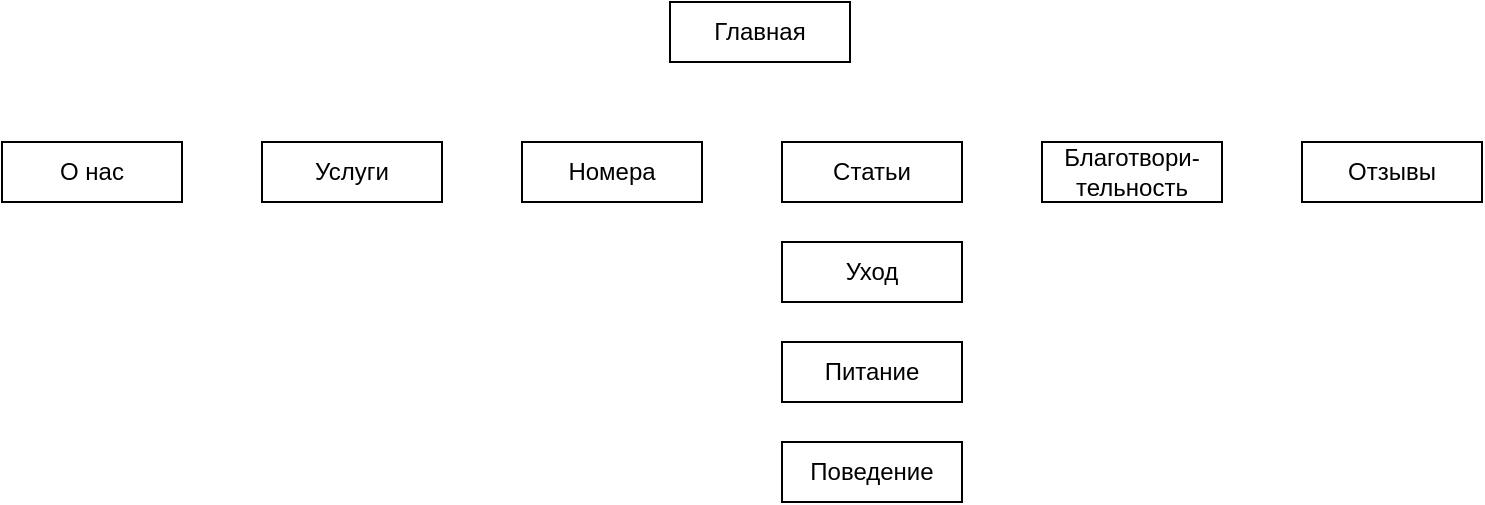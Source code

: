 <mxfile version="26.2.14">
  <diagram name="Страница — 1" id="ZcDoEtynkYB_oe8wxC-U">
    <mxGraphModel dx="1042" dy="535" grid="1" gridSize="10" guides="1" tooltips="1" connect="1" arrows="1" fold="1" page="1" pageScale="1" pageWidth="827" pageHeight="1169" math="0" shadow="0">
      <root>
        <mxCell id="0" />
        <mxCell id="1" parent="0" />
        <mxCell id="LaRmLQS7ZJh0L9k7J_2K-1" value="Главная" style="rounded=0;whiteSpace=wrap;html=1;" parent="1" vertex="1">
          <mxGeometry x="374" y="30" width="90" height="30" as="geometry" />
        </mxCell>
        <mxCell id="LaRmLQS7ZJh0L9k7J_2K-2" value="Благотвори-тельность" style="rounded=0;whiteSpace=wrap;html=1;" parent="1" vertex="1">
          <mxGeometry x="560" y="100" width="90" height="30" as="geometry" />
        </mxCell>
        <mxCell id="LaRmLQS7ZJh0L9k7J_2K-3" value="О нас" style="rounded=0;whiteSpace=wrap;html=1;" parent="1" vertex="1">
          <mxGeometry x="40" y="100" width="90" height="30" as="geometry" />
        </mxCell>
        <mxCell id="LaRmLQS7ZJh0L9k7J_2K-4" value="Услуги" style="rounded=0;whiteSpace=wrap;html=1;" parent="1" vertex="1">
          <mxGeometry x="170" y="100" width="90" height="30" as="geometry" />
        </mxCell>
        <mxCell id="LaRmLQS7ZJh0L9k7J_2K-5" value="Номера" style="rounded=0;whiteSpace=wrap;html=1;" parent="1" vertex="1">
          <mxGeometry x="300" y="100" width="90" height="30" as="geometry" />
        </mxCell>
        <mxCell id="LaRmLQS7ZJh0L9k7J_2K-6" value="Статьи" style="rounded=0;whiteSpace=wrap;html=1;" parent="1" vertex="1">
          <mxGeometry x="430" y="100" width="90" height="30" as="geometry" />
        </mxCell>
        <mxCell id="LaRmLQS7ZJh0L9k7J_2K-7" value="Отзывы" style="rounded=0;whiteSpace=wrap;html=1;" parent="1" vertex="1">
          <mxGeometry x="690" y="100" width="90" height="30" as="geometry" />
        </mxCell>
        <mxCell id="2pTWfdNi9-YRNTpME1s7-1" value="Уход" style="rounded=0;whiteSpace=wrap;html=1;" vertex="1" parent="1">
          <mxGeometry x="430" y="150" width="90" height="30" as="geometry" />
        </mxCell>
        <mxCell id="2pTWfdNi9-YRNTpME1s7-2" value="Питание" style="rounded=0;whiteSpace=wrap;html=1;" vertex="1" parent="1">
          <mxGeometry x="430" y="200" width="90" height="30" as="geometry" />
        </mxCell>
        <mxCell id="2pTWfdNi9-YRNTpME1s7-3" value="Поведение" style="rounded=0;whiteSpace=wrap;html=1;" vertex="1" parent="1">
          <mxGeometry x="430" y="250" width="90" height="30" as="geometry" />
        </mxCell>
      </root>
    </mxGraphModel>
  </diagram>
</mxfile>
